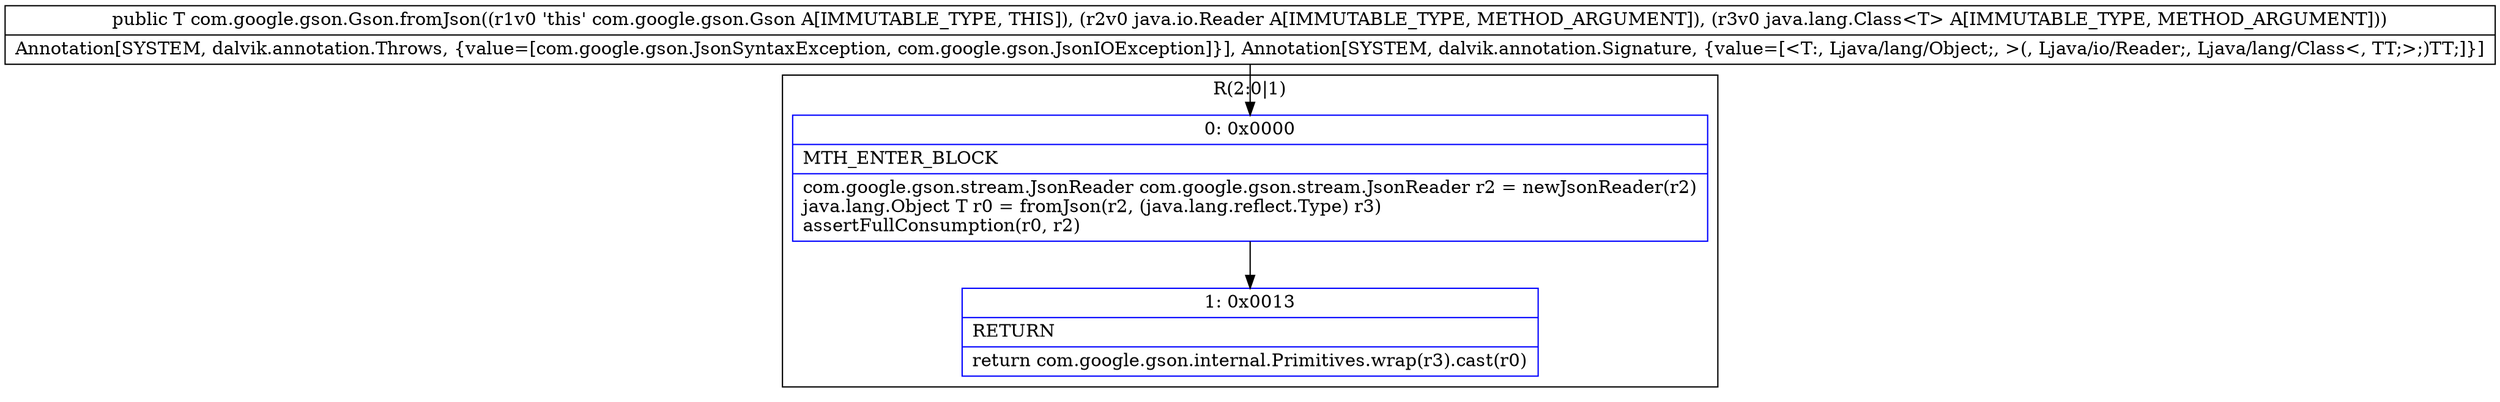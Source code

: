 digraph "CFG forcom.google.gson.Gson.fromJson(Ljava\/io\/Reader;Ljava\/lang\/Class;)Ljava\/lang\/Object;" {
subgraph cluster_Region_2029577485 {
label = "R(2:0|1)";
node [shape=record,color=blue];
Node_0 [shape=record,label="{0\:\ 0x0000|MTH_ENTER_BLOCK\l|com.google.gson.stream.JsonReader com.google.gson.stream.JsonReader r2 = newJsonReader(r2)\ljava.lang.Object T r0 = fromJson(r2, (java.lang.reflect.Type) r3)\lassertFullConsumption(r0, r2)\l}"];
Node_1 [shape=record,label="{1\:\ 0x0013|RETURN\l|return com.google.gson.internal.Primitives.wrap(r3).cast(r0)\l}"];
}
MethodNode[shape=record,label="{public T com.google.gson.Gson.fromJson((r1v0 'this' com.google.gson.Gson A[IMMUTABLE_TYPE, THIS]), (r2v0 java.io.Reader A[IMMUTABLE_TYPE, METHOD_ARGUMENT]), (r3v0 java.lang.Class\<T\> A[IMMUTABLE_TYPE, METHOD_ARGUMENT]))  | Annotation[SYSTEM, dalvik.annotation.Throws, \{value=[com.google.gson.JsonSyntaxException, com.google.gson.JsonIOException]\}], Annotation[SYSTEM, dalvik.annotation.Signature, \{value=[\<T:, Ljava\/lang\/Object;, \>(, Ljava\/io\/Reader;, Ljava\/lang\/Class\<, TT;\>;)TT;]\}]\l}"];
MethodNode -> Node_0;
Node_0 -> Node_1;
}

